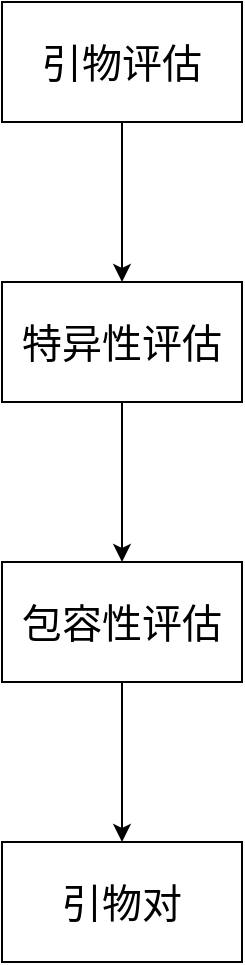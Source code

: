<mxfile version="24.4.14" type="github">
  <diagram name="第 1 页" id="KYFXbRSGLfNvGEryk3Jg">
    <mxGraphModel dx="1434" dy="738" grid="1" gridSize="10" guides="1" tooltips="1" connect="1" arrows="1" fold="1" page="1" pageScale="1" pageWidth="827" pageHeight="1169" math="0" shadow="0">
      <root>
        <mxCell id="0" />
        <mxCell id="1" parent="0" />
        <mxCell id="TmecrliDexpE25zaaWly-3" value="" style="edgeStyle=orthogonalEdgeStyle;rounded=0;orthogonalLoop=1;jettySize=auto;html=1;" edge="1" parent="1" source="TmecrliDexpE25zaaWly-1" target="TmecrliDexpE25zaaWly-2">
          <mxGeometry relative="1" as="geometry" />
        </mxCell>
        <mxCell id="TmecrliDexpE25zaaWly-1" value="引物评估" style="rounded=0;whiteSpace=wrap;html=1;fontSize=20;" vertex="1" parent="1">
          <mxGeometry x="340" y="119" width="120" height="60" as="geometry" />
        </mxCell>
        <mxCell id="TmecrliDexpE25zaaWly-5" value="" style="edgeStyle=orthogonalEdgeStyle;rounded=0;orthogonalLoop=1;jettySize=auto;html=1;" edge="1" parent="1" source="TmecrliDexpE25zaaWly-2" target="TmecrliDexpE25zaaWly-4">
          <mxGeometry relative="1" as="geometry" />
        </mxCell>
        <mxCell id="TmecrliDexpE25zaaWly-2" value="特异性评估" style="rounded=0;whiteSpace=wrap;html=1;fontSize=20;" vertex="1" parent="1">
          <mxGeometry x="340" y="259" width="120" height="60" as="geometry" />
        </mxCell>
        <mxCell id="TmecrliDexpE25zaaWly-7" value="" style="edgeStyle=orthogonalEdgeStyle;rounded=0;orthogonalLoop=1;jettySize=auto;html=1;" edge="1" parent="1" source="TmecrliDexpE25zaaWly-4" target="TmecrliDexpE25zaaWly-6">
          <mxGeometry relative="1" as="geometry" />
        </mxCell>
        <mxCell id="TmecrliDexpE25zaaWly-4" value="包容性评估" style="rounded=0;whiteSpace=wrap;html=1;fontSize=20;" vertex="1" parent="1">
          <mxGeometry x="340" y="399" width="120" height="60" as="geometry" />
        </mxCell>
        <mxCell id="TmecrliDexpE25zaaWly-6" value="引物对" style="rounded=0;whiteSpace=wrap;html=1;fontSize=20;" vertex="1" parent="1">
          <mxGeometry x="340" y="539" width="120" height="60" as="geometry" />
        </mxCell>
      </root>
    </mxGraphModel>
  </diagram>
</mxfile>
